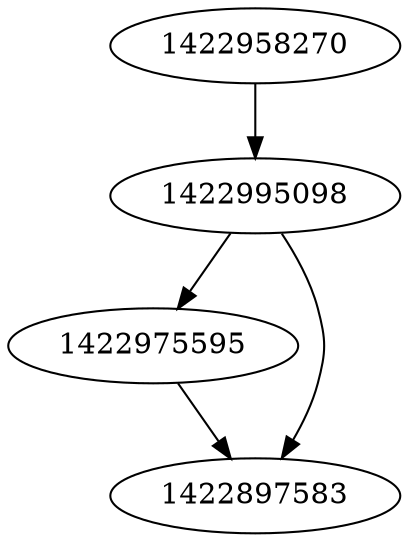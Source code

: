 strict digraph  {
1422995098;
1422975595;
1422958270;
1422897583;
1422995098 -> 1422975595;
1422995098 -> 1422897583;
1422975595 -> 1422897583;
1422958270 -> 1422995098;
}
